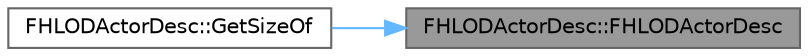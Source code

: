 digraph "FHLODActorDesc::FHLODActorDesc"
{
 // INTERACTIVE_SVG=YES
 // LATEX_PDF_SIZE
  bgcolor="transparent";
  edge [fontname=Helvetica,fontsize=10,labelfontname=Helvetica,labelfontsize=10];
  node [fontname=Helvetica,fontsize=10,shape=box,height=0.2,width=0.4];
  rankdir="RL";
  Node1 [id="Node000001",label="FHLODActorDesc::FHLODActorDesc",height=0.2,width=0.4,color="gray40", fillcolor="grey60", style="filled", fontcolor="black",tooltip=" "];
  Node1 -> Node2 [id="edge1_Node000001_Node000002",dir="back",color="steelblue1",style="solid",tooltip=" "];
  Node2 [id="Node000002",label="FHLODActorDesc::GetSizeOf",height=0.2,width=0.4,color="grey40", fillcolor="white", style="filled",URL="$d4/d4e/classFHLODActorDesc.html#a7ef5827dd90c227925d2f157a4e3affc",tooltip=" "];
}
